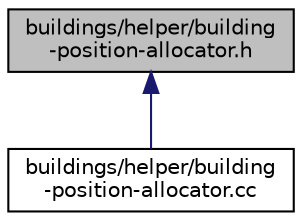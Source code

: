 digraph "buildings/helper/building-position-allocator.h"
{
  edge [fontname="Helvetica",fontsize="10",labelfontname="Helvetica",labelfontsize="10"];
  node [fontname="Helvetica",fontsize="10",shape=record];
  Node1 [label="buildings/helper/building\l-position-allocator.h",height=0.2,width=0.4,color="black", fillcolor="grey75", style="filled", fontcolor="black"];
  Node1 -> Node2 [dir="back",color="midnightblue",fontsize="10",style="solid"];
  Node2 [label="buildings/helper/building\l-position-allocator.cc",height=0.2,width=0.4,color="black", fillcolor="white", style="filled",URL="$da/d27/building-position-allocator_8cc.html"];
}
